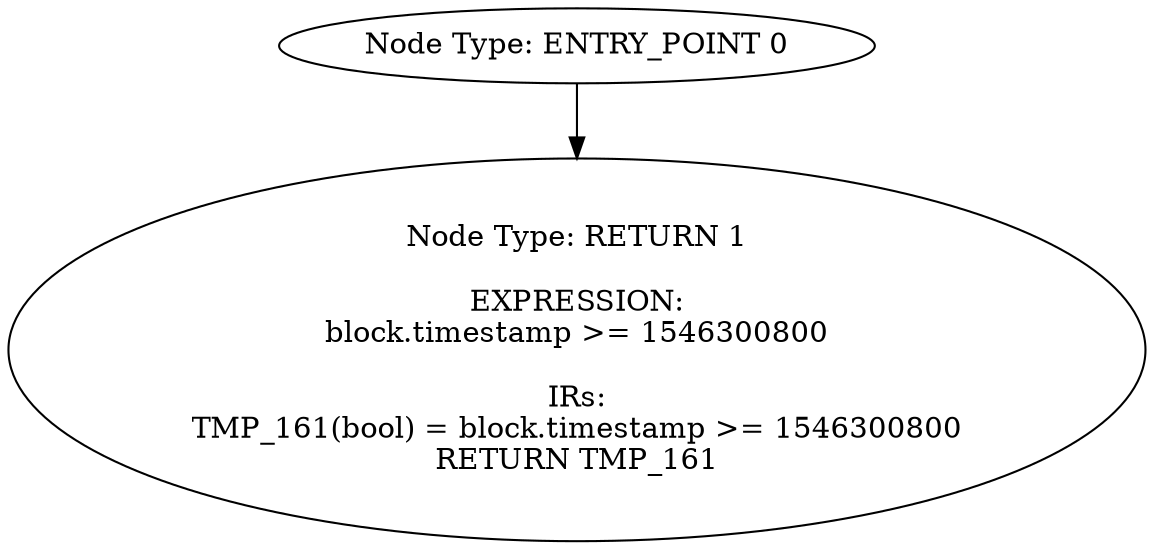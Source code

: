 digraph{
0[label="Node Type: ENTRY_POINT 0
"];
0->1;
1[label="Node Type: RETURN 1

EXPRESSION:
block.timestamp >= 1546300800

IRs:
TMP_161(bool) = block.timestamp >= 1546300800
RETURN TMP_161"];
}
